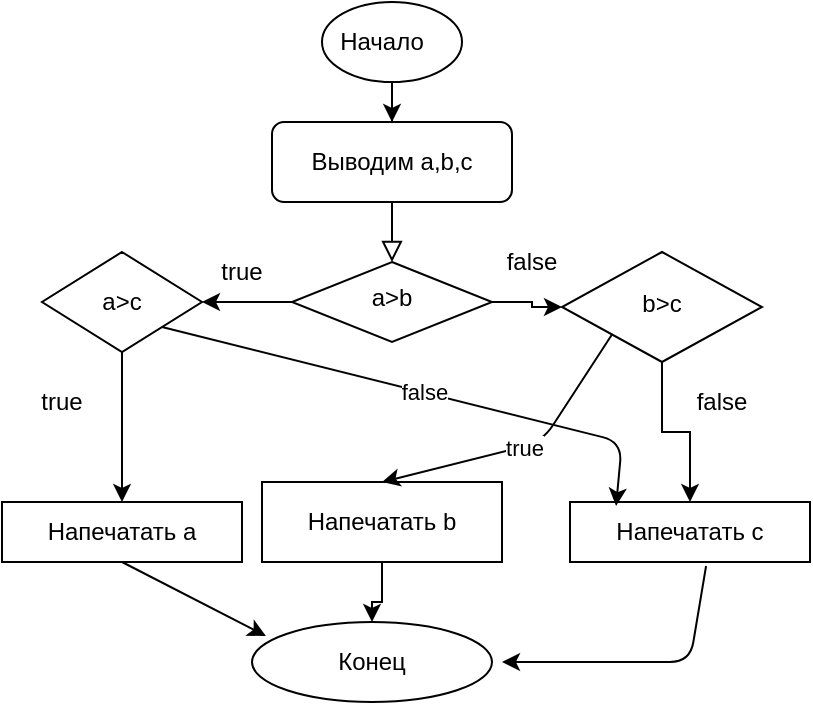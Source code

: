 <mxfile version="14.1.2" type="github">
  <diagram id="C5RBs43oDa-KdzZeNtuy" name="Page-1">
    <mxGraphModel dx="828" dy="452" grid="1" gridSize="10" guides="1" tooltips="1" connect="1" arrows="1" fold="1" page="1" pageScale="1" pageWidth="827" pageHeight="1169" math="0" shadow="0">
      <root>
        <mxCell id="WIyWlLk6GJQsqaUBKTNV-0" />
        <mxCell id="WIyWlLk6GJQsqaUBKTNV-1" parent="WIyWlLk6GJQsqaUBKTNV-0" />
        <mxCell id="WIyWlLk6GJQsqaUBKTNV-2" value="" style="rounded=0;html=1;jettySize=auto;orthogonalLoop=1;fontSize=11;endArrow=block;endFill=0;endSize=8;strokeWidth=1;shadow=0;labelBackgroundColor=none;edgeStyle=orthogonalEdgeStyle;" parent="WIyWlLk6GJQsqaUBKTNV-1" source="WIyWlLk6GJQsqaUBKTNV-3" target="WIyWlLk6GJQsqaUBKTNV-6" edge="1">
          <mxGeometry relative="1" as="geometry" />
        </mxCell>
        <mxCell id="WIyWlLk6GJQsqaUBKTNV-3" value="Выводим а,b,c" style="rounded=1;whiteSpace=wrap;html=1;fontSize=12;glass=0;strokeWidth=1;shadow=0;" parent="WIyWlLk6GJQsqaUBKTNV-1" vertex="1">
          <mxGeometry x="145" y="70" width="120" height="40" as="geometry" />
        </mxCell>
        <mxCell id="2fcTNyuTkwc6wp0W0dLH-4" value="" style="edgeStyle=orthogonalEdgeStyle;rounded=0;orthogonalLoop=1;jettySize=auto;html=1;" edge="1" parent="WIyWlLk6GJQsqaUBKTNV-1" source="WIyWlLk6GJQsqaUBKTNV-6" target="WIyWlLk6GJQsqaUBKTNV-10">
          <mxGeometry relative="1" as="geometry" />
        </mxCell>
        <mxCell id="2fcTNyuTkwc6wp0W0dLH-6" value="" style="edgeStyle=orthogonalEdgeStyle;rounded=0;orthogonalLoop=1;jettySize=auto;html=1;" edge="1" parent="WIyWlLk6GJQsqaUBKTNV-1" source="WIyWlLk6GJQsqaUBKTNV-6" target="2fcTNyuTkwc6wp0W0dLH-3">
          <mxGeometry relative="1" as="geometry" />
        </mxCell>
        <mxCell id="WIyWlLk6GJQsqaUBKTNV-6" value="a&amp;gt;b" style="rhombus;whiteSpace=wrap;html=1;shadow=0;fontFamily=Helvetica;fontSize=12;align=center;strokeWidth=1;spacing=6;spacingTop=-4;" parent="WIyWlLk6GJQsqaUBKTNV-1" vertex="1">
          <mxGeometry x="155" y="140" width="100" height="40" as="geometry" />
        </mxCell>
        <mxCell id="2fcTNyuTkwc6wp0W0dLH-12" value="" style="edgeStyle=orthogonalEdgeStyle;rounded=0;orthogonalLoop=1;jettySize=auto;html=1;" edge="1" parent="WIyWlLk6GJQsqaUBKTNV-1" source="WIyWlLk6GJQsqaUBKTNV-10" target="2fcTNyuTkwc6wp0W0dLH-11">
          <mxGeometry relative="1" as="geometry" />
        </mxCell>
        <mxCell id="WIyWlLk6GJQsqaUBKTNV-10" value="b&amp;gt;c" style="rhombus;whiteSpace=wrap;html=1;shadow=0;fontFamily=Helvetica;fontSize=12;align=center;strokeWidth=1;spacing=6;spacingTop=-4;" parent="WIyWlLk6GJQsqaUBKTNV-1" vertex="1">
          <mxGeometry x="290" y="135" width="100" height="55" as="geometry" />
        </mxCell>
        <mxCell id="2fcTNyuTkwc6wp0W0dLH-2" value="" style="edgeStyle=orthogonalEdgeStyle;rounded=0;orthogonalLoop=1;jettySize=auto;html=1;" edge="1" parent="WIyWlLk6GJQsqaUBKTNV-1" source="2fcTNyuTkwc6wp0W0dLH-0" target="WIyWlLk6GJQsqaUBKTNV-3">
          <mxGeometry relative="1" as="geometry" />
        </mxCell>
        <mxCell id="2fcTNyuTkwc6wp0W0dLH-0" value="" style="ellipse;whiteSpace=wrap;html=1;" vertex="1" parent="WIyWlLk6GJQsqaUBKTNV-1">
          <mxGeometry x="170" y="10" width="70" height="40" as="geometry" />
        </mxCell>
        <mxCell id="2fcTNyuTkwc6wp0W0dLH-1" value="Начало" style="text;html=1;strokeColor=none;fillColor=none;align=center;verticalAlign=middle;whiteSpace=wrap;rounded=0;" vertex="1" parent="WIyWlLk6GJQsqaUBKTNV-1">
          <mxGeometry x="180" y="20" width="40" height="20" as="geometry" />
        </mxCell>
        <mxCell id="2fcTNyuTkwc6wp0W0dLH-9" value="" style="edgeStyle=orthogonalEdgeStyle;rounded=0;orthogonalLoop=1;jettySize=auto;html=1;" edge="1" parent="WIyWlLk6GJQsqaUBKTNV-1" source="2fcTNyuTkwc6wp0W0dLH-3" target="2fcTNyuTkwc6wp0W0dLH-8">
          <mxGeometry relative="1" as="geometry" />
        </mxCell>
        <mxCell id="2fcTNyuTkwc6wp0W0dLH-3" value="a&amp;gt;c" style="rhombus;whiteSpace=wrap;html=1;" vertex="1" parent="WIyWlLk6GJQsqaUBKTNV-1">
          <mxGeometry x="30" y="135" width="80" height="50" as="geometry" />
        </mxCell>
        <mxCell id="2fcTNyuTkwc6wp0W0dLH-5" value="false" style="text;html=1;strokeColor=none;fillColor=none;align=center;verticalAlign=middle;whiteSpace=wrap;rounded=0;" vertex="1" parent="WIyWlLk6GJQsqaUBKTNV-1">
          <mxGeometry x="255" y="130" width="40" height="20" as="geometry" />
        </mxCell>
        <mxCell id="2fcTNyuTkwc6wp0W0dLH-7" value="true" style="text;html=1;strokeColor=none;fillColor=none;align=center;verticalAlign=middle;whiteSpace=wrap;rounded=0;" vertex="1" parent="WIyWlLk6GJQsqaUBKTNV-1">
          <mxGeometry x="110" y="135" width="40" height="20" as="geometry" />
        </mxCell>
        <mxCell id="2fcTNyuTkwc6wp0W0dLH-8" value="Напечатать а" style="whiteSpace=wrap;html=1;" vertex="1" parent="WIyWlLk6GJQsqaUBKTNV-1">
          <mxGeometry x="10" y="260" width="120" height="30" as="geometry" />
        </mxCell>
        <mxCell id="2fcTNyuTkwc6wp0W0dLH-10" value="true" style="text;html=1;strokeColor=none;fillColor=none;align=center;verticalAlign=middle;whiteSpace=wrap;rounded=0;" vertex="1" parent="WIyWlLk6GJQsqaUBKTNV-1">
          <mxGeometry x="20" y="200" width="40" height="20" as="geometry" />
        </mxCell>
        <mxCell id="2fcTNyuTkwc6wp0W0dLH-11" value="Напечатать с" style="rounded=0;whiteSpace=wrap;html=1;" vertex="1" parent="WIyWlLk6GJQsqaUBKTNV-1">
          <mxGeometry x="294" y="260" width="120" height="30" as="geometry" />
        </mxCell>
        <mxCell id="2fcTNyuTkwc6wp0W0dLH-13" value="false" style="text;html=1;strokeColor=none;fillColor=none;align=center;verticalAlign=middle;whiteSpace=wrap;rounded=0;" vertex="1" parent="WIyWlLk6GJQsqaUBKTNV-1">
          <mxGeometry x="350" y="200" width="40" height="20" as="geometry" />
        </mxCell>
        <mxCell id="2fcTNyuTkwc6wp0W0dLH-14" value="" style="endArrow=classic;html=1;exitX=1;exitY=1;exitDx=0;exitDy=0;entryX=0.192;entryY=0.067;entryDx=0;entryDy=0;entryPerimeter=0;" edge="1" parent="WIyWlLk6GJQsqaUBKTNV-1" source="2fcTNyuTkwc6wp0W0dLH-3" target="2fcTNyuTkwc6wp0W0dLH-11">
          <mxGeometry relative="1" as="geometry">
            <mxPoint x="330" y="240" as="sourcePoint" />
            <mxPoint x="490" y="240" as="targetPoint" />
            <Array as="points">
              <mxPoint x="320" y="230" />
            </Array>
          </mxGeometry>
        </mxCell>
        <mxCell id="2fcTNyuTkwc6wp0W0dLH-15" value="false" style="edgeLabel;resizable=0;html=1;align=center;verticalAlign=middle;" connectable="0" vertex="1" parent="2fcTNyuTkwc6wp0W0dLH-14">
          <mxGeometry relative="1" as="geometry" />
        </mxCell>
        <mxCell id="2fcTNyuTkwc6wp0W0dLH-29" value="" style="edgeStyle=orthogonalEdgeStyle;rounded=0;orthogonalLoop=1;jettySize=auto;html=1;" edge="1" parent="WIyWlLk6GJQsqaUBKTNV-1" source="2fcTNyuTkwc6wp0W0dLH-17" target="2fcTNyuTkwc6wp0W0dLH-28">
          <mxGeometry relative="1" as="geometry" />
        </mxCell>
        <mxCell id="2fcTNyuTkwc6wp0W0dLH-17" value="Напечатать b" style="rounded=0;whiteSpace=wrap;html=1;" vertex="1" parent="WIyWlLk6GJQsqaUBKTNV-1">
          <mxGeometry x="140" y="250" width="120" height="40" as="geometry" />
        </mxCell>
        <mxCell id="2fcTNyuTkwc6wp0W0dLH-26" value="" style="endArrow=classic;html=1;exitX=0;exitY=1;exitDx=0;exitDy=0;entryX=0.5;entryY=0;entryDx=0;entryDy=0;" edge="1" parent="WIyWlLk6GJQsqaUBKTNV-1" source="WIyWlLk6GJQsqaUBKTNV-10" target="2fcTNyuTkwc6wp0W0dLH-17">
          <mxGeometry relative="1" as="geometry">
            <mxPoint x="360" y="240" as="sourcePoint" />
            <mxPoint x="460" y="240" as="targetPoint" />
            <Array as="points">
              <mxPoint x="280" y="230" />
            </Array>
          </mxGeometry>
        </mxCell>
        <mxCell id="2fcTNyuTkwc6wp0W0dLH-27" value="true" style="edgeLabel;resizable=0;html=1;align=center;verticalAlign=middle;" connectable="0" vertex="1" parent="2fcTNyuTkwc6wp0W0dLH-26">
          <mxGeometry relative="1" as="geometry" />
        </mxCell>
        <mxCell id="2fcTNyuTkwc6wp0W0dLH-28" value="Конец" style="ellipse;whiteSpace=wrap;html=1;" vertex="1" parent="WIyWlLk6GJQsqaUBKTNV-1">
          <mxGeometry x="135" y="320" width="120" height="40" as="geometry" />
        </mxCell>
        <mxCell id="2fcTNyuTkwc6wp0W0dLH-30" value="" style="endArrow=classic;html=1;exitX=0.5;exitY=1;exitDx=0;exitDy=0;entryX=0.058;entryY=0.175;entryDx=0;entryDy=0;entryPerimeter=0;" edge="1" parent="WIyWlLk6GJQsqaUBKTNV-1" source="2fcTNyuTkwc6wp0W0dLH-8" target="2fcTNyuTkwc6wp0W0dLH-28">
          <mxGeometry width="50" height="50" relative="1" as="geometry">
            <mxPoint x="390" y="270" as="sourcePoint" />
            <mxPoint x="440" y="220" as="targetPoint" />
          </mxGeometry>
        </mxCell>
        <mxCell id="2fcTNyuTkwc6wp0W0dLH-31" value="" style="endArrow=classic;html=1;exitX=0.567;exitY=1.067;exitDx=0;exitDy=0;exitPerimeter=0;" edge="1" parent="WIyWlLk6GJQsqaUBKTNV-1" source="2fcTNyuTkwc6wp0W0dLH-11">
          <mxGeometry width="50" height="50" relative="1" as="geometry">
            <mxPoint x="390" y="270" as="sourcePoint" />
            <mxPoint x="260" y="340" as="targetPoint" />
            <Array as="points">
              <mxPoint x="354" y="340" />
            </Array>
          </mxGeometry>
        </mxCell>
      </root>
    </mxGraphModel>
  </diagram>
</mxfile>
